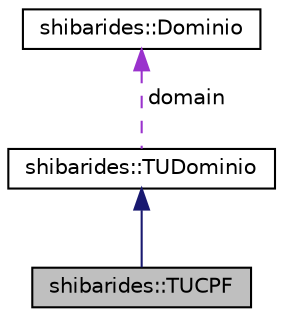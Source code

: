 digraph "shibarides::TUCPF"
{
  edge [fontname="Helvetica",fontsize="10",labelfontname="Helvetica",labelfontsize="10"];
  node [fontname="Helvetica",fontsize="10",shape=record];
  Node1 [label="shibarides::TUCPF",height=0.2,width=0.4,color="black", fillcolor="grey75", style="filled", fontcolor="black"];
  Node2 -> Node1 [dir="back",color="midnightblue",fontsize="10",style="solid",fontname="Helvetica"];
  Node2 [label="shibarides::TUDominio",height=0.2,width=0.4,color="black", fillcolor="white", style="filled",URL="$classshibarides_1_1TUDominio.html"];
  Node3 -> Node2 [dir="back",color="darkorchid3",fontsize="10",style="dashed",label=" domain" ,fontname="Helvetica"];
  Node3 [label="shibarides::Dominio",height=0.2,width=0.4,color="black", fillcolor="white", style="filled",URL="$classshibarides_1_1Dominio.html"];
}
